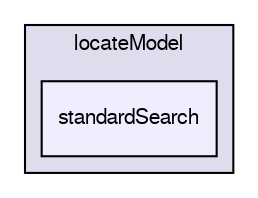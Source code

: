 digraph "/home/cgoniva/CFDEM/CFDEM-x.x-2.1.x/CFDEMcoupling-PUBLIC/src/lagrangian/cfdemParticle/subModels/locateModel/standardSearch" {
  compound=true
  node [ fontsize="10", fontname="FreeSans"];
  edge [ labelfontsize="10", labelfontname="FreeSans"];
  subgraph clusterdir_402a710074da1ff85408b8c9d15df30f {
    graph [ bgcolor="#ddddee", pencolor="black", label="locateModel" fontname="FreeSans", fontsize="10", URL="dir_402a710074da1ff85408b8c9d15df30f.html"]
  dir_2c6adc59ff253b35a326d3c4202c95fe [shape=box, label="standardSearch", style="filled", fillcolor="#eeeeff", pencolor="black", URL="dir_2c6adc59ff253b35a326d3c4202c95fe.html"];
  }
}
